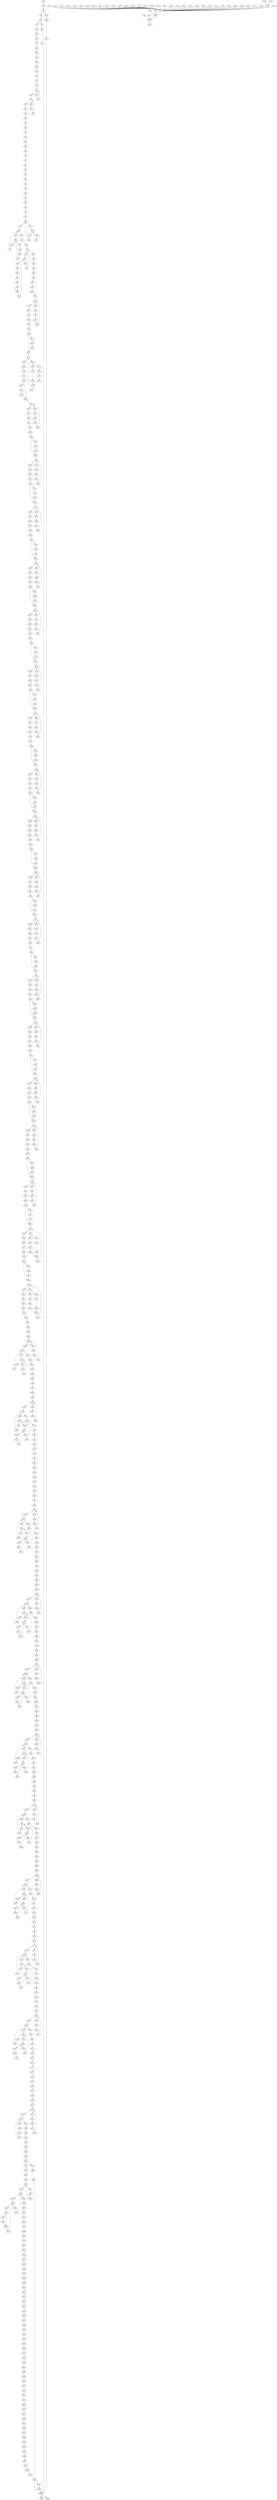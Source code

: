 digraph cfg {
v0 [label = "bb0"];
v1 [label = "bb1"];
v2 [label = "bb2"];
v3 [label = "bb3"];
v4 [label = "bb4"];
v5 [label = "bb5"];
v6 [label = "bb6"];
v7 [label = "bb7"];
v8 [label = "bb8"];
v9 [label = "bb9"];
v10 [label = "bb10"];
v11 [label = "bb11"];
v12 [label = "bb12"];
v13 [label = "bb13"];
v14 [label = "bb14"];
v15 [label = "bb15"];
v16 [label = "bb16"];
v17 [label = "bb17"];
v18 [label = "bb18"];
v19 [label = "bb19"];
v20 [label = "bb20"];
v21 [label = "bb21"];
v22 [label = "bb22"];
v23 [label = "bb23"];
v24 [label = "bb24"];
v25 [label = "bb25"];
v26 [label = "bb26"];
v27 [label = "bb27"];
v28 [label = "bb28"];
v29 [label = "bb29"];
v30 [label = "bb30"];
v31 [label = "bb31"];
v32 [label = "bb32"];
v33 [label = "bb33"];
v34 [label = "bb34"];
v35 [label = "bb35"];
v36 [label = "bb36"];
v37 [label = "bb37"];
v38 [label = "bb38"];
v39 [label = "bb39"];
v40 [label = "bb40"];
v41 [label = "bb41"];
v42 [label = "bb42"];
v43 [label = "bb43"];
v44 [label = "bb44"];
v45 [label = "bb45"];
v46 [label = "bb46"];
v47 [label = "bb47"];
v48 [label = "bb48"];
v49 [label = "bb49"];
v50 [label = "bb50"];
v51 [label = "bb51"];
v52 [label = "bb52"];
v53 [label = "bb53"];
v54 [label = "bb54"];
v55 [label = "bb55"];
v56 [label = "bb56"];
v57 [label = "bb57"];
v58 [label = "bb58"];
v59 [label = "bb59"];
v60 [label = "bb60"];
v61 [label = "bb61"];
v62 [label = "bb62"];
v63 [label = "bb63"];
v64 [label = "bb64"];
v65 [label = "bb65"];
v66 [label = "bb66"];
v67 [label = "bb67"];
v68 [label = "bb68"];
v69 [label = "bb69"];
v70 [label = "bb70"];
v71 [label = "bb71"];
v72 [label = "bb72"];
v73 [label = "bb73"];
v74 [label = "bb74"];
v75 [label = "bb75"];
v76 [label = "bb76"];
v77 [label = "bb77"];
v78 [label = "bb78"];
v79 [label = "bb79"];
v80 [label = "bb80"];
v81 [label = "bb81"];
v82 [label = "bb82"];
v83 [label = "bb83"];
v84 [label = "bb84"];
v85 [label = "bb85"];
v86 [label = "bb86"];
v87 [label = "bb87"];
v88 [label = "bb88"];
v89 [label = "bb89"];
v90 [label = "bb90"];
v91 [label = "bb91"];
v92 [label = "bb92"];
v93 [label = "bb93"];
v94 [label = "bb94"];
v95 [label = "bb95"];
v96 [label = "bb96"];
v97 [label = "bb97"];
v98 [label = "bb98"];
v99 [label = "bb99"];
v100 [label = "bb100"];
v101 [label = "bb101"];
v102 [label = "bb102"];
v103 [label = "bb103"];
v104 [label = "bb104"];
v105 [label = "bb105"];
v106 [label = "bb106"];
v107 [label = "bb107"];
v108 [label = "bb108"];
v109 [label = "bb109"];
v110 [label = "bb110"];
v111 [label = "bb111"];
v112 [label = "bb112"];
v113 [label = "bb113"];
v114 [label = "bb114"];
v115 [label = "bb115"];
v116 [label = "bb116"];
v117 [label = "bb117"];
v118 [label = "bb118"];
v119 [label = "bb119"];
v120 [label = "bb120"];
v121 [label = "bb121"];
v122 [label = "bb122"];
v123 [label = "bb123"];
v124 [label = "bb124"];
v125 [label = "bb125"];
v126 [label = "bb126"];
v127 [label = "bb127"];
v128 [label = "bb128"];
v129 [label = "bb129"];
v130 [label = "bb130"];
v131 [label = "bb131"];
v132 [label = "bb132"];
v133 [label = "bb133"];
v134 [label = "bb134"];
v135 [label = "bb135"];
v136 [label = "bb136"];
v137 [label = "bb137"];
v138 [label = "bb138"];
v139 [label = "bb139"];
v140 [label = "bb140"];
v141 [label = "bb141"];
v142 [label = "bb142"];
v143 [label = "bb143"];
v144 [label = "bb144"];
v145 [label = "bb145"];
v146 [label = "bb146"];
v147 [label = "bb147"];
v148 [label = "bb148"];
v149 [label = "bb149"];
v150 [label = "bb150"];
v151 [label = "bb151"];
v152 [label = "bb152"];
v153 [label = "bb153"];
v154 [label = "bb154"];
v155 [label = "bb155"];
v156 [label = "bb156"];
v157 [label = "bb157"];
v158 [label = "bb158"];
v159 [label = "bb159"];
v160 [label = "bb160"];
v161 [label = "bb161"];
v162 [label = "bb162"];
v163 [label = "bb163"];
v164 [label = "bb164"];
v165 [label = "bb165"];
v166 [label = "bb166"];
v167 [label = "bb167"];
v168 [label = "bb168"];
v169 [label = "bb169"];
v170 [label = "bb170"];
v171 [label = "bb171"];
v172 [label = "bb172"];
v173 [label = "bb173"];
v174 [label = "bb174"];
v175 [label = "bb175"];
v176 [label = "bb176"];
v177 [label = "bb177"];
v178 [label = "bb178"];
v179 [label = "bb179"];
v180 [label = "bb180"];
v181 [label = "bb181"];
v182 [label = "bb182"];
v183 [label = "bb183"];
v184 [label = "bb184"];
v185 [label = "bb185"];
v186 [label = "bb186"];
v187 [label = "bb187"];
v188 [label = "bb188"];
v189 [label = "bb189"];
v190 [label = "bb190"];
v191 [label = "bb191"];
v192 [label = "bb192"];
v193 [label = "bb193"];
v194 [label = "bb194"];
v195 [label = "bb195"];
v196 [label = "bb196"];
v197 [label = "bb197"];
v198 [label = "bb198"];
v199 [label = "bb199"];
v200 [label = "bb200"];
v201 [label = "bb201"];
v202 [label = "bb202"];
v203 [label = "bb203"];
v204 [label = "bb204"];
v205 [label = "bb205"];
v206 [label = "bb206"];
v207 [label = "bb207"];
v208 [label = "bb208"];
v209 [label = "bb209"];
v210 [label = "bb210"];
v211 [label = "bb211"];
v212 [label = "bb212"];
v213 [label = "bb213"];
v214 [label = "bb214"];
v215 [label = "bb215"];
v216 [label = "bb216"];
v217 [label = "bb217"];
v218 [label = "bb218"];
v219 [label = "bb219"];
v220 [label = "bb220"];
v221 [label = "bb221"];
v222 [label = "bb222"];
v223 [label = "bb223"];
v224 [label = "bb224"];
v225 [label = "bb225"];
v226 [label = "bb226"];
v227 [label = "bb227"];
v228 [label = "bb228"];
v229 [label = "bb229"];
v230 [label = "bb230"];
v231 [label = "bb231"];
v232 [label = "bb232"];
v233 [label = "bb233"];
v234 [label = "bb234"];
v235 [label = "bb235"];
v236 [label = "bb236"];
v237 [label = "bb237"];
v238 [label = "bb238"];
v239 [label = "bb239"];
v240 [label = "bb240"];
v241 [label = "bb241"];
v242 [label = "bb242"];
v243 [label = "bb243"];
v244 [label = "bb244"];
v245 [label = "bb245"];
v246 [label = "bb246"];
v247 [label = "bb247"];
v248 [label = "bb248"];
v249 [label = "bb249"];
v250 [label = "bb250"];
v251 [label = "bb251"];
v252 [label = "bb252"];
v253 [label = "bb253"];
v254 [label = "bb254"];
v255 [label = "bb255"];
v256 [label = "bb256"];
v257 [label = "bb257"];
v258 [label = "bb258"];
v259 [label = "bb259"];
v260 [label = "bb260"];
v261 [label = "bb261"];
v262 [label = "bb262"];
v263 [label = "bb263"];
v264 [label = "bb264"];
v265 [label = "bb265"];
v266 [label = "bb266"];
v267 [label = "bb267"];
v268 [label = "bb268"];
v269 [label = "bb269"];
v270 [label = "bb270"];
v271 [label = "bb271"];
v272 [label = "bb272"];
v273 [label = "bb273"];
v274 [label = "bb274"];
v275 [label = "bb275"];
v276 [label = "bb276"];
v277 [label = "bb277"];
v278 [label = "bb278"];
v279 [label = "bb279"];
v280 [label = "bb280"];
v281 [label = "bb281"];
v282 [label = "bb282"];
v283 [label = "bb283"];
v284 [label = "bb284"];
v285 [label = "bb285"];
v286 [label = "bb286"];
v287 [label = "bb287"];
v288 [label = "bb288"];
v289 [label = "bb289"];
v290 [label = "bb290"];
v291 [label = "bb291"];
v292 [label = "bb292"];
v293 [label = "bb293"];
v294 [label = "bb294"];
v295 [label = "bb295"];
v296 [label = "bb296"];
v297 [label = "bb297"];
v298 [label = "bb298"];
v299 [label = "bb299"];
v300 [label = "bb300"];
v301 [label = "bb301"];
v302 [label = "bb302"];
v303 [label = "bb303"];
v304 [label = "bb304"];
v305 [label = "bb305"];
v306 [label = "bb306"];
v307 [label = "bb307"];
v308 [label = "bb308"];
v309 [label = "bb309"];
v310 [label = "bb310"];
v311 [label = "bb311"];
v312 [label = "bb312"];
v313 [label = "bb313"];
v314 [label = "bb314"];
v315 [label = "bb315"];
v316 [label = "bb316"];
v317 [label = "bb317"];
v318 [label = "bb318"];
v319 [label = "bb319"];
v320 [label = "bb320"];
v321 [label = "bb321"];
v322 [label = "bb322"];
v323 [label = "bb323"];
v324 [label = "bb324"];
v325 [label = "bb325"];
v326 [label = "bb326"];
v327 [label = "bb327"];
v328 [label = "bb328"];
v329 [label = "bb329"];
v330 [label = "bb330"];
v331 [label = "bb331"];
v332 [label = "bb332"];
v333 [label = "bb333"];
v334 [label = "bb334"];
v335 [label = "bb335"];
v336 [label = "bb336"];
v337 [label = "bb337"];
v338 [label = "bb338"];
v339 [label = "bb339"];
v340 [label = "bb340"];
v341 [label = "bb341"];
v342 [label = "bb342"];
v343 [label = "bb343"];
v344 [label = "bb344"];
v345 [label = "bb345"];
v346 [label = "bb346"];
v347 [label = "bb347"];
v348 [label = "bb348"];
v349 [label = "bb349"];
v350 [label = "bb350"];
v351 [label = "bb351"];
v352 [label = "bb352"];
v353 [label = "bb353"];
v354 [label = "bb354"];
v355 [label = "bb355"];
v356 [label = "bb356"];
v357 [label = "bb357"];
v358 [label = "bb358"];
v359 [label = "bb359"];
v360 [label = "bb360"];
v361 [label = "bb361"];
v362 [label = "bb362"];
v363 [label = "bb363"];
v364 [label = "bb364"];
v365 [label = "bb365"];
v366 [label = "bb366"];
v367 [label = "bb367"];
v368 [label = "bb368"];
v369 [label = "bb369"];
v370 [label = "bb370"];
v371 [label = "bb371"];
v372 [label = "bb372"];
v373 [label = "bb373"];
v374 [label = "bb374"];
v375 [label = "bb375"];
v376 [label = "bb376"];
v377 [label = "bb377"];
v378 [label = "bb378"];
v379 [label = "bb379"];
v380 [label = "bb380"];
v381 [label = "bb381"];
v382 [label = "bb382"];
v383 [label = "bb383"];
v384 [label = "bb384"];
v385 [label = "bb385"];
v386 [label = "bb386"];
v387 [label = "bb387"];
v388 [label = "bb388"];
v389 [label = "bb389"];
v390 [label = "bb390"];
v391 [label = "bb391"];
v392 [label = "bb392"];
v393 [label = "bb393"];
v394 [label = "bb394"];
v395 [label = "bb395"];
v396 [label = "bb396"];
v397 [label = "bb397"];
v398 [label = "bb398"];
v399 [label = "bb399"];
v400 [label = "bb400"];
v401 [label = "bb401"];
v402 [label = "bb402"];
v403 [label = "bb403"];
v404 [label = "bb404"];
v405 [label = "bb405"];
v406 [label = "bb406"];
v407 [label = "bb407"];
v408 [label = "bb408"];
v409 [label = "bb409"];
v410 [label = "bb410"];
v411 [label = "bb411"];
v412 [label = "bb412"];
v413 [label = "bb413"];
v414 [label = "bb414"];
v415 [label = "bb415"];
v416 [label = "bb416"];
v417 [label = "bb417"];
v418 [label = "bb418"];
v419 [label = "bb419"];
v420 [label = "bb420"];
v421 [label = "bb421"];
v422 [label = "bb422"];
v423 [label = "bb423"];
v424 [label = "bb424"];
v425 [label = "bb425"];
v426 [label = "bb426"];
v427 [label = "bb427"];
v428 [label = "bb428"];
v429 [label = "bb429"];
v430 [label = "bb430"];
v431 [label = "bb431"];
v432 [label = "bb432"];
v433 [label = "bb433"];
v434 [label = "bb434"];
v435 [label = "bb435"];
v436 [label = "bb436"];
v437 [label = "bb437"];
v438 [label = "bb438"];
v439 [label = "bb439"];
v440 [label = "bb440"];
v441 [label = "bb441"];
v442 [label = "bb442"];
v443 [label = "bb443"];
v444 [label = "bb444"];
v445 [label = "bb445"];
v446 [label = "bb446"];
v447 [label = "bb447"];
v448 [label = "bb448"];
v449 [label = "bb449"];
v450 [label = "bb450"];
v451 [label = "bb451"];
v452 [label = "bb452"];
v453 [label = "bb453"];
v454 [label = "bb454"];
v455 [label = "bb455"];
v456 [label = "bb456"];
v457 [label = "bb457"];
v458 [label = "bb458"];
v459 [label = "bb459"];
v460 [label = "bb460"];
v461 [label = "bb461"];
v462 [label = "bb462"];
v463 [label = "bb463"];
v464 [label = "bb464"];
v465 [label = "bb465"];
v466 [label = "bb466"];
v467 [label = "bb467"];
v468 [label = "bb468"];
v469 [label = "bb469"];
v470 [label = "bb470"];
v471 [label = "bb471"];
v472 [label = "bb472"];
v473 [label = "bb473"];
v474 [label = "bb474"];
v475 [label = "bb475"];
v476 [label = "bb476"];
v477 [label = "bb477"];
v478 [label = "bb478"];
v479 [label = "bb479"];
v480 [label = "bb480"];
v481 [label = "bb481"];
v482 [label = "bb482"];
v483 [label = "bb483"];
v484 [label = "bb484"];
v485 [label = "bb485"];
v486 [label = "bb486"];
v487 [label = "bb487"];
v488 [label = "bb488"];
v489 [label = "bb489"];
v490 [label = "bb490"];
v491 [label = "bb491"];
v492 [label = "bb492"];
v493 [label = "bb493"];
v494 [label = "bb494"];
v495 [label = "bb495"];
v496 [label = "bb496"];
v497 [label = "bb497"];
v498 [label = "bb498"];
v499 [label = "bb499"];
v500 [label = "bb500"];
v501 [label = "bb501"];
v502 [label = "bb502"];
v503 [label = "bb503"];
v504 [label = "bb504"];
v505 [label = "bb505"];
v506 [label = "bb506"];
v507 [label = "bb507"];
v508 [label = "bb508"];
v509 [label = "bb509"];
v510 [label = "bb510"];
v511 [label = "bb511"];
v512 [label = "bb512"];
v513 [label = "bb513"];
v514 [label = "bb514"];
v515 [label = "bb515"];
v516 [label = "bb516"];
v517 [label = "bb517"];
v518 [label = "bb518"];
v519 [label = "bb519"];
v520 [label = "bb520"];
v521 [label = "bb521"];
v522 [label = "bb522"];
v523 [label = "bb523"];
v524 [label = "bb524"];
v525 [label = "bb525"];
v526 [label = "bb526"];
v527 [label = "bb527"];
v528 [label = "bb528"];
v529 [label = "bb529"];
v530 [label = "bb530"];
v531 [label = "bb531"];
v532 [label = "bb532"];
v533 [label = "bb533"];
v534 [label = "bb534"];
v535 [label = "bb535"];
v536 [label = "bb536"];
v537 [label = "bb537"];
v538 [label = "bb538"];
v539 [label = "bb539"];
v540 [label = "bb540"];
v541 [label = "bb541"];
v542 [label = "bb542"];
v543 [label = "bb543"];
v544 [label = "bb544"];
v545 [label = "bb545"];
v546 [label = "bb546"];
v547 [label = "bb547"];
v548 [label = "bb548"];
v549 [label = "bb549"];
v550 [label = "bb550"];
v551 [label = "bb551"];
v552 [label = "bb552"];
v553 [label = "bb553"];
v554 [label = "bb554"];
v555 [label = "bb555"];
v556 [label = "bb556"];
v557 [label = "bb557"];
v558 [label = "bb558"];
v559 [label = "bb559"];
v560 [label = "bb560"];
v561 [label = "bb561"];
v562 [label = "bb562"];
v563 [label = "bb563"];
v564 [label = "bb564"];
v565 [label = "bb565"];
v566 [label = "bb566"];
v567 [label = "bb567"];
v568 [label = "bb568"];
v569 [label = "bb569"];
v570 [label = "bb570"];
v571 [label = "bb571"];
v572 [label = "bb572"];
v573 [label = "bb573"];
v574 [label = "bb574"];
v575 [label = "bb575"];
v576 [label = "bb576"];
v577 [label = "bb577"];
v578 [label = "bb578"];
v579 [label = "bb579"];
v580 [label = "bb580"];
v581 [label = "bb581"];
v582 [label = "bb582"];
v583 [label = "bb583"];
v584 [label = "bb584"];
v585 [label = "bb585"];
v586 [label = "bb586"];
v587 [label = "bb587"];
v588 [label = "bb588"];
v589 [label = "bb589"];
v590 [label = "bb590"];
v591 [label = "bb591"];
v592 [label = "bb592"];
v593 [label = "bb593"];
v594 [label = "bb594"];
v595 [label = "bb595"];
v596 [label = "bb596"];
v597 [label = "bb597"];
v598 [label = "bb598"];
v599 [label = "bb599"];
v600 [label = "bb600"];
v601 [label = "bb601"];
v602 [label = "bb602"];
v603 [label = "bb603"];
v604 [label = "bb604"];
v605 [label = "bb605"];
v606 [label = "bb606"];
v607 [label = "bb607"];
v608 [label = "bb608"];
v609 [label = "bb609"];
v610 [label = "bb610"];
v611 [label = "bb611"];
v612 [label = "bb612"];
v613 [label = "bb613"];
v614 [label = "bb614"];
v615 [label = "bb615"];
v616 [label = "bb616"];
v617 [label = "bb617"];
v618 [label = "bb618"];
v619 [label = "bb619"];
v620 [label = "bb620"];
v621 [label = "bb621"];
v622 [label = "bb622"];
v623 [label = "bb623"];
v624 [label = "bb624"];
v625 [label = "bb625"];
v626 [label = "bb626"];
v627 [label = "bb627"];
v628 [label = "bb628"];
v629 [label = "bb629"];
v630 [label = "bb630"];
v631 [label = "bb631"];
v632 [label = "bb632"];
v633 [label = "bb633"];
v634 [label = "bb634"];
v635 [label = "bb635"];
v636 [label = "bb636"];
v637 [label = "bb637"];
v638 [label = "bb638"];
v639 [label = "bb639"];
v640 [label = "bb640"];
v641 [label = "bb641"];
v642 [label = "bb642"];
v643 [label = "bb643"];
v644 [label = "bb644"];
v645 [label = "bb645"];
v646 [label = "bb646"];
v647 [label = "bb647"];
v648 [label = "bb648"];
v649 [label = "bb649"];
v650 [label = "bb650"];
v651 [label = "bb651"];
v652 [label = "bb652"];
v653 [label = "bb653"];
v654 [label = "bb654"];
v655 [label = "bb655"];
v656 [label = "bb656"];
v657 [label = "bb657"];
v658 [label = "bb658"];
v659 [label = "bb659"];
v660 [label = "bb660"];
v661 [label = "bb661"];
v662 [label = "bb662"];
v663 [label = "bb663"];
v664 [label = "bb664"];
v665 [label = "bb665"];
v666 [label = "bb666"];
v667 [label = "bb667"];
v668 [label = "bb668"];
v669 [label = "bb669"];
v670 [label = "bb670"];
v671 [label = "bb671"];
v672 [label = "bb672"];
v673 [label = "bb673"];
v674 [label = "bb674"];
v675 [label = "bb675"];
v676 [label = "bb676"];
v677 [label = "bb677"];
v678 [label = "bb678"];
v679 [label = "bb679"];
v680 [label = "bb680"];
v681 [label = "bb681"];
v682 [label = "bb682"];
v683 [label = "bb683"];
v684 [label = "bb684"];
v685 [label = "bb685"];
v686 [label = "bb686"];
v687 [label = "bb687"];
v688 [label = "bb688"];
v689 [label = "bb689"];
v690 [label = "bb690"];
v691 [label = "bb691"];
v692 [label = "bb692"];
v693 [label = "bb693"];
v694 [label = "bb694"];
v695 [label = "bb695"];
v696 [label = "bb696"];
v697 [label = "bb697"];
v698 [label = "bb698"];
v699 [label = "bb699"];
v700 [label = "bb700"];
v701 [label = "bb701"];
v702 [label = "bb702"];
v703 [label = "bb703"];
v704 [label = "bb704"];
v705 [label = "bb705"];
v706 [label = "bb706"];
v707 [label = "bb707"];
v708 [label = "bb708"];
v709 [label = "bb709"];
v710 [label = "bb710"];
v711 [label = "bb711"];
v712 [label = "bb712"];
v713 [label = "bb713"];
v714 [label = "bb714"];
v715 [label = "bb715"];
v716 [label = "bb716"];
v717 [label = "bb717"];
v718 [label = "bb718"];
v719 [label = "bb719"];
v720 [label = "bb720"];
v721 [label = "bb721"];
v722 [label = "bb722"];
v723 [label = "bb723"];
v724 [label = "bb724"];
v725 [label = "bb725"];
v726 [label = "bb726"];
v727 [label = "bb727"];
v728 [label = "bb728"];
v729 [label = "bb729"];
v730 [label = "bb730"];
v731 [label = "bb731"];
v732 [label = "bb732"];
v733 [label = "bb733"];
v734 [label = "bb734"];
v735 [label = "bb735"];
v736 [label = "bb736"];
v737 [label = "bb737"];
v738 [label = "bb738"];
v739 [label = "bb739"];
v740 [label = "bb740"];
v741 [label = "bb741"];
v742 [label = "bb742"];
v743 [label = "bb743"];
v744 [label = "bb744"];
v745 [label = "bb745"];
v746 [label = "bb746"];
v747 [label = "bb747"];
v748 [label = "bb748"];
v749 [label = "bb749"];
v750 [label = "bb750"];
v751 [label = "bb751"];
v752 [label = "bb752"];
v753 [label = "bb753"];
v754 [label = "bb754"];
v755 [label = "bb755"];
v756 [label = "bb756"];
v757 [label = "bb757"];
v758 [label = "bb758"];
v759 [label = "bb759"];
v760 [label = "bb760"];
v761 [label = "bb761"];
v762 [label = "bb762"];
v763 [label = "bb763"];
v764 [label = "bb764"];
v765 [label = "bb765"];
v766 [label = "bb766"];
v767 [label = "bb767"];
v768 [label = "bb768"];
v769 [label = "bb769"];
v770 [label = "bb770"];
v771 [label = "bb771"];
v772 [label = "bb772"];
v773 [label = "bb773"];
v774 [label = "bb774"];
v775 [label = "bb775"];
v776 [label = "bb776"];
v777 [label = "bb777"];
v778 [label = "bb778"];
v779 [label = "bb779"];
v780 [label = "bb780"];
v781 [label = "bb781"];
v782 [label = "bb782"];
v783 [label = "bb783"];
v784 [label = "bb784"];
v785 [label = "bb785"];
v786 [label = "bb786"];
v787 [label = "bb787"];
v788 [label = "bb788"];
v789 [label = "bb789"];
v790 [label = "bb790"];
v791 [label = "bb791"];
v792 [label = "bb792"];
v793 [label = "bb793"];
v794 [label = "bb794"];
v795 [label = "bb795"];
v796 [label = "bb796"];
v797 [label = "bb797"];
v798 [label = "bb798"];
v799 [label = "bb799"];
v800 [label = "bb800"];
v801 [label = "bb801"];
v802 [label = "bb802"];
v803 [label = "bb803"];
v804 [label = "bb804"];
v805 [label = "bb805"];
v806 [label = "bb806"];
v807 [label = "bb807"];
v808 [label = "bb808"];
v809 [label = "bb809"];
v810 [label = "bb810"];
v811 [label = "bb811"];
v812 [label = "bb812"];
v813 [label = "bb813"];
v814 [label = "bb814"];
v815 [label = "bb815"];
v816 [label = "bb816"];
v817 [label = "bb817"];
v818 [label = "bb818"];
v819 [label = "bb819"];
v820 [label = "bb820"];
v821 [label = "bb821"];
v822 [label = "bb822"];
v823 [label = "bb823"];
v824 [label = "bb824"];
v825 [label = "bb825"];
v826 [label = "bb826"];
v827 [label = "bb827"];
v828 [label = "bb828"];
v829 [label = "bb829"];
v830 [label = "bb830"];
v831 [label = "bb831"];
v832 [label = "bb832"];
v833 [label = "bb833"];
v834 [label = "bb834"];
v835 [label = "bb835"];
v836 [label = "bb836"];
v837 [label = "bb837"];
v838 [label = "bb838"];
v839 [label = "bb839"];
v840 [label = "bb840"];
v841 [label = "bb841"];
v842 [label = "bb842"];
v843 [label = "bb843"];
v844 [label = "bb844"];
v845 [label = "bb845"];
v846 [label = "bb846"];
v847 [label = "bb847"];
v848 [label = "bb848"];
v849 [label = "bb849"];
v850 [label = "bb850"];
v851 [label = "bb851"];
v852 [label = "bb852"];
v853 [label = "bb853"];
v854 [label = "bb854"];
v855 [label = "bb855"];
v856 [label = "bb856"];
v857 [label = "bb857"];
v858 [label = "bb858"];
v859 [label = "bb859"];
v860 [label = "bb860"];
v861 [label = "bb861"];
v862 [label = "bb862"];
v863 [label = "bb863"];
v864 [label = "bb864"];
v865 [label = "bb865"];
v866 [label = "bb866"];
v867 [label = "bb867"];
v868 [label = "bb868"];
v869 [label = "bb869"];
v870 [label = "bb870"];
v871 [label = "bb871"];
v872 [label = "bb872"];
v873 [label = "bb873"];
v874 [label = "bb874"];
v875 [label = "bb875"];
v876 [label = "bb876"];
v877 [label = "bb877"];
v878 [label = "bb878"];
v879 [label = "bb879"];
v880 [label = "bb880"];
v881 [label = "bb881"];
v882 [label = "bb882"];
v883 [label = "bb883"];
v884 [label = "bb884"];
v885 [label = "bb885"];
v886 [label = "bb886"];
v887 [label = "bb887"];
v888 [label = "bb888"];
v889 [label = "bb889"];
v890 [label = "bb890"];
v891 [label = "bb891"];
v892 [label = "bb892"];
v893 [label = "bb893"];
v894 [label = "bb894"];
v895 [label = "bb895"];
v896 [label = "bb896"];
v897 [label = "bb897"];
v898 [label = "bb898"];
v899 [label = "bb899"];
v900 [label = "bb900"];
v901 [label = "bb901"];
v902 [label = "bb902"];
v903 [label = "bb903"];
v0 -> v1;
v1 -> v2;
v2 -> v3;
v2 -> v895;
v3 -> v4;
v4 -> v5;
v4 -> v9;
v5 -> v6;
v6 -> v7;
v7 -> v899;
v8 -> v901;
v9 -> v10;
v10 -> v11;
v11 -> v12;
v12 -> v13;
v13 -> v14;
v14 -> v15;
v15 -> v16;
v16 -> v17;
v17 -> v18;
v18 -> v19;
v19 -> v20;
v20 -> v21;
v21 -> v22;
v22 -> v23;
v23 -> v24;
v23 -> v26;
v24 -> v25;
v25 -> v23;
v26 -> v27;
v27 -> v28;
v27 -> v31;
v28 -> v29;
v29 -> v30;
v30 -> v27;
v31 -> v32;
v32 -> v33;
v33 -> v34;
v34 -> v35;
v35 -> v36;
v36 -> v37;
v37 -> v38;
v38 -> v39;
v39 -> v40;
v40 -> v41;
v41 -> v42;
v42 -> v43;
v43 -> v44;
v44 -> v45;
v45 -> v46;
v46 -> v47;
v47 -> v48;
v48 -> v49;
v49 -> v50;
v50 -> v51;
v51 -> v52;
v52 -> v53;
v53 -> v54;
v54 -> v55;
v55 -> v56;
v56 -> v57;
v56 -> v63;
v57 -> v58;
v58 -> v59;
v58 -> v61;
v59 -> v60;
v60 -> v58;
v61 -> v62;
v62 -> v56;
v63 -> v64;
v64 -> v65;
v64 -> v74;
v65 -> v66;
v66 -> v67;
v66 -> v72;
v67 -> v68;
v68 -> v69;
v69 -> v70;
v70 -> v66;
v71 -> v901;
v72 -> v73;
v73 -> v64;
v74 -> v75;
v75 -> v76;
v76 -> v77;
v77 -> v78;
v77 -> v92;
v78 -> v79;
v79 -> v80;
v79 -> v90;
v80 -> v81;
v81 -> v82;
v82 -> v83;
v83 -> v84;
v83 -> v88;
v84 -> v85;
v85 -> v88;
v86 -> v894;
v87 -> v894;
v88 -> v89;
v89 -> v79;
v90 -> v91;
v91 -> v77;
v92 -> v93;
v93 -> v94;
v94 -> v95;
v95 -> v96;
v96 -> v97;
v97 -> v102;
v97 -> v98;
v98 -> v99;
v99 -> v100;
v100 -> v102;
v101 -> v893;
v102 -> v103;
v103 -> v104;
v103 -> v110;
v104 -> v105;
v105 -> v106;
v106 -> v107;
v107 -> v108;
v108 -> v103;
v109 -> v893;
v110 -> v111;
v111 -> v112;
v112 -> v113;
v113 -> v114;
v114 -> v115;
v115 -> v116;
v116 -> v120;
v116 -> v117;
v117 -> v118;
v118 -> v119;
v119 -> v120;
v120 -> v121;
v121 -> v122;
v121 -> v134;
v122 -> v123;
v122 -> v128;
v123 -> v124;
v124 -> v125;
v125 -> v126;
v126 -> v132;
v127 -> v893;
v128 -> v129;
v129 -> v130;
v130 -> v132;
v131 -> v893;
v132 -> v133;
v133 -> v121;
v134 -> v135;
v135 -> v136;
v136 -> v137;
v137 -> v138;
v138 -> v142;
v138 -> v139;
v139 -> v140;
v140 -> v141;
v141 -> v142;
v142 -> v143;
v143 -> v144;
v143 -> v150;
v144 -> v145;
v145 -> v146;
v146 -> v147;
v147 -> v148;
v148 -> v143;
v149 -> v893;
v150 -> v151;
v151 -> v152;
v152 -> v153;
v153 -> v154;
v154 -> v155;
v155 -> v156;
v156 -> v160;
v156 -> v157;
v157 -> v158;
v158 -> v159;
v159 -> v160;
v160 -> v161;
v161 -> v162;
v161 -> v168;
v162 -> v163;
v163 -> v164;
v164 -> v165;
v165 -> v166;
v166 -> v161;
v167 -> v893;
v168 -> v169;
v169 -> v170;
v170 -> v171;
v171 -> v172;
v172 -> v176;
v172 -> v173;
v173 -> v174;
v174 -> v175;
v175 -> v176;
v176 -> v177;
v177 -> v178;
v177 -> v184;
v178 -> v179;
v179 -> v180;
v180 -> v181;
v181 -> v182;
v182 -> v177;
v183 -> v893;
v184 -> v185;
v185 -> v186;
v186 -> v187;
v187 -> v188;
v188 -> v189;
v189 -> v190;
v190 -> v194;
v190 -> v191;
v191 -> v192;
v192 -> v193;
v193 -> v194;
v194 -> v195;
v195 -> v196;
v195 -> v202;
v196 -> v197;
v197 -> v198;
v198 -> v199;
v199 -> v200;
v200 -> v195;
v201 -> v893;
v202 -> v203;
v203 -> v204;
v204 -> v205;
v205 -> v206;
v206 -> v210;
v206 -> v207;
v207 -> v208;
v208 -> v209;
v209 -> v210;
v210 -> v211;
v211 -> v212;
v211 -> v218;
v212 -> v213;
v213 -> v214;
v214 -> v215;
v215 -> v216;
v216 -> v211;
v217 -> v893;
v218 -> v219;
v219 -> v220;
v220 -> v221;
v221 -> v222;
v222 -> v223;
v223 -> v224;
v224 -> v228;
v224 -> v225;
v225 -> v226;
v226 -> v227;
v227 -> v228;
v228 -> v229;
v229 -> v230;
v229 -> v236;
v230 -> v231;
v231 -> v232;
v232 -> v233;
v233 -> v234;
v234 -> v229;
v235 -> v893;
v236 -> v237;
v237 -> v238;
v238 -> v239;
v239 -> v240;
v240 -> v244;
v240 -> v241;
v241 -> v242;
v242 -> v243;
v243 -> v244;
v244 -> v245;
v245 -> v246;
v245 -> v252;
v246 -> v247;
v247 -> v248;
v248 -> v249;
v249 -> v250;
v250 -> v245;
v251 -> v893;
v252 -> v253;
v253 -> v254;
v254 -> v255;
v255 -> v256;
v256 -> v257;
v257 -> v258;
v258 -> v262;
v258 -> v259;
v259 -> v260;
v260 -> v261;
v261 -> v262;
v262 -> v263;
v263 -> v264;
v263 -> v270;
v264 -> v265;
v265 -> v266;
v266 -> v267;
v267 -> v268;
v268 -> v263;
v269 -> v893;
v270 -> v271;
v271 -> v272;
v272 -> v273;
v273 -> v274;
v274 -> v278;
v274 -> v275;
v275 -> v276;
v276 -> v277;
v277 -> v278;
v278 -> v279;
v279 -> v280;
v279 -> v286;
v280 -> v281;
v281 -> v282;
v282 -> v283;
v283 -> v284;
v284 -> v279;
v285 -> v893;
v286 -> v287;
v287 -> v288;
v288 -> v289;
v289 -> v290;
v290 -> v291;
v291 -> v292;
v292 -> v296;
v292 -> v293;
v293 -> v294;
v294 -> v295;
v295 -> v296;
v296 -> v297;
v297 -> v298;
v297 -> v304;
v298 -> v299;
v299 -> v300;
v300 -> v301;
v301 -> v302;
v302 -> v297;
v303 -> v893;
v304 -> v305;
v305 -> v306;
v306 -> v307;
v307 -> v308;
v308 -> v312;
v308 -> v309;
v309 -> v310;
v310 -> v311;
v311 -> v312;
v312 -> v313;
v313 -> v314;
v313 -> v320;
v314 -> v315;
v315 -> v316;
v316 -> v317;
v317 -> v318;
v318 -> v313;
v319 -> v893;
v320 -> v321;
v321 -> v322;
v322 -> v323;
v323 -> v324;
v324 -> v325;
v325 -> v326;
v326 -> v330;
v326 -> v327;
v327 -> v328;
v328 -> v329;
v329 -> v330;
v330 -> v331;
v331 -> v332;
v331 -> v338;
v332 -> v333;
v333 -> v334;
v334 -> v335;
v335 -> v336;
v336 -> v331;
v337 -> v893;
v338 -> v339;
v339 -> v340;
v340 -> v341;
v341 -> v342;
v342 -> v346;
v342 -> v343;
v343 -> v344;
v344 -> v345;
v345 -> v346;
v346 -> v347;
v347 -> v348;
v347 -> v354;
v348 -> v349;
v349 -> v350;
v350 -> v351;
v351 -> v352;
v352 -> v347;
v353 -> v893;
v354 -> v355;
v355 -> v356;
v356 -> v357;
v357 -> v358;
v358 -> v359;
v359 -> v360;
v360 -> v364;
v360 -> v361;
v361 -> v362;
v362 -> v363;
v363 -> v364;
v364 -> v365;
v365 -> v366;
v365 -> v372;
v366 -> v367;
v367 -> v368;
v368 -> v369;
v369 -> v370;
v370 -> v365;
v371 -> v893;
v372 -> v373;
v373 -> v374;
v374 -> v375;
v375 -> v376;
v376 -> v380;
v376 -> v377;
v377 -> v378;
v378 -> v379;
v379 -> v380;
v380 -> v381;
v381 -> v382;
v381 -> v388;
v382 -> v383;
v383 -> v384;
v384 -> v385;
v385 -> v386;
v386 -> v381;
v387 -> v893;
v388 -> v389;
v389 -> v390;
v390 -> v391;
v391 -> v392;
v392 -> v393;
v393 -> v394;
v394 -> v398;
v394 -> v395;
v395 -> v396;
v396 -> v397;
v397 -> v398;
v398 -> v399;
v399 -> v400;
v399 -> v406;
v400 -> v401;
v401 -> v402;
v402 -> v403;
v403 -> v404;
v404 -> v399;
v405 -> v893;
v406 -> v407;
v407 -> v408;
v408 -> v409;
v409 -> v410;
v410 -> v414;
v410 -> v411;
v411 -> v412;
v412 -> v413;
v413 -> v414;
v414 -> v415;
v415 -> v416;
v415 -> v428;
v416 -> v417;
v416 -> v422;
v417 -> v418;
v418 -> v419;
v419 -> v420;
v420 -> v426;
v421 -> v893;
v422 -> v423;
v423 -> v424;
v424 -> v426;
v425 -> v893;
v426 -> v427;
v427 -> v415;
v428 -> v429;
v429 -> v430;
v430 -> v431;
v431 -> v432;
v432 -> v433;
v433 -> v434;
v434 -> v438;
v434 -> v435;
v435 -> v436;
v436 -> v437;
v437 -> v438;
v438 -> v439;
v439 -> v440;
v439 -> v452;
v440 -> v441;
v440 -> v446;
v441 -> v442;
v442 -> v443;
v443 -> v444;
v444 -> v450;
v445 -> v893;
v446 -> v447;
v447 -> v448;
v448 -> v450;
v449 -> v893;
v450 -> v451;
v451 -> v439;
v452 -> v453;
v453 -> v454;
v454 -> v455;
v455 -> v456;
v456 -> v457;
v457 -> v458;
v458 -> v459;
v459 -> v460;
v460 -> v461;
v461 -> v462;
v462 -> v463;
v463 -> v464;
v463 -> v469;
v464 -> v465;
v465 -> v466;
v466 -> v467;
v467 -> v463;
v468 -> v893;
v469 -> v470;
v470 -> v471;
v470 -> v478;
v471 -> v472;
v472 -> v473;
v472 -> v476;
v473 -> v474;
v474 -> v475;
v475 -> v472;
v476 -> v477;
v477 -> v470;
v478 -> v479;
v479 -> v480;
v480 -> v481;
v481 -> v482;
v482 -> v483;
v483 -> v484;
v484 -> v485;
v485 -> v486;
v486 -> v487;
v487 -> v488;
v488 -> v489;
v488 -> v494;
v489 -> v490;
v490 -> v491;
v491 -> v492;
v492 -> v488;
v493 -> v893;
v494 -> v495;
v495 -> v496;
v495 -> v507;
v496 -> v497;
v497 -> v498;
v497 -> v505;
v498 -> v499;
v499 -> v500;
v499 -> v503;
v500 -> v501;
v501 -> v502;
v502 -> v499;
v503 -> v504;
v504 -> v497;
v505 -> v506;
v506 -> v495;
v507 -> v508;
v508 -> v509;
v509 -> v510;
v510 -> v511;
v511 -> v512;
v512 -> v513;
v513 -> v514;
v514 -> v515;
v515 -> v516;
v516 -> v517;
v517 -> v518;
v518 -> v519;
v519 -> v520;
v520 -> v521;
v521 -> v522;
v522 -> v523;
v523 -> v524;
v524 -> v525;
v525 -> v526;
v526 -> v527;
v527 -> v528;
v527 -> v533;
v528 -> v529;
v529 -> v530;
v530 -> v531;
v531 -> v527;
v532 -> v893;
v533 -> v534;
v534 -> v535;
v534 -> v546;
v535 -> v536;
v536 -> v537;
v536 -> v544;
v537 -> v538;
v538 -> v539;
v538 -> v542;
v539 -> v540;
v540 -> v541;
v541 -> v538;
v542 -> v543;
v543 -> v536;
v544 -> v545;
v545 -> v534;
v546 -> v547;
v547 -> v548;
v548 -> v549;
v549 -> v550;
v550 -> v551;
v551 -> v552;
v552 -> v553;
v553 -> v554;
v554 -> v555;
v555 -> v556;
v556 -> v557;
v557 -> v558;
v558 -> v559;
v559 -> v560;
v560 -> v561;
v561 -> v562;
v561 -> v567;
v562 -> v563;
v563 -> v564;
v564 -> v565;
v565 -> v561;
v566 -> v893;
v567 -> v568;
v568 -> v569;
v568 -> v580;
v569 -> v570;
v570 -> v571;
v570 -> v578;
v571 -> v572;
v572 -> v573;
v572 -> v576;
v573 -> v574;
v574 -> v575;
v575 -> v572;
v576 -> v577;
v577 -> v570;
v578 -> v579;
v579 -> v568;
v580 -> v581;
v581 -> v582;
v582 -> v583;
v583 -> v584;
v584 -> v585;
v585 -> v586;
v586 -> v587;
v587 -> v588;
v588 -> v589;
v589 -> v590;
v590 -> v591;
v591 -> v592;
v592 -> v593;
v592 -> v598;
v593 -> v594;
v594 -> v595;
v595 -> v596;
v596 -> v592;
v597 -> v893;
v598 -> v599;
v599 -> v600;
v599 -> v611;
v600 -> v601;
v601 -> v602;
v601 -> v609;
v602 -> v603;
v603 -> v604;
v603 -> v607;
v604 -> v605;
v605 -> v606;
v606 -> v603;
v607 -> v608;
v608 -> v601;
v609 -> v610;
v610 -> v599;
v611 -> v612;
v612 -> v613;
v613 -> v614;
v614 -> v615;
v615 -> v616;
v616 -> v617;
v617 -> v618;
v618 -> v619;
v619 -> v620;
v620 -> v621;
v621 -> v622;
v622 -> v623;
v623 -> v624;
v623 -> v629;
v624 -> v625;
v625 -> v626;
v626 -> v627;
v627 -> v623;
v628 -> v893;
v629 -> v630;
v630 -> v631;
v630 -> v642;
v631 -> v632;
v632 -> v633;
v632 -> v640;
v633 -> v634;
v634 -> v635;
v634 -> v638;
v635 -> v636;
v636 -> v637;
v637 -> v634;
v638 -> v639;
v639 -> v632;
v640 -> v641;
v641 -> v630;
v642 -> v643;
v643 -> v644;
v644 -> v645;
v645 -> v646;
v646 -> v647;
v647 -> v648;
v648 -> v649;
v649 -> v650;
v650 -> v651;
v651 -> v652;
v652 -> v653;
v653 -> v654;
v654 -> v655;
v654 -> v660;
v655 -> v656;
v656 -> v657;
v657 -> v658;
v658 -> v654;
v659 -> v893;
v660 -> v661;
v661 -> v662;
v661 -> v673;
v662 -> v663;
v663 -> v664;
v663 -> v671;
v664 -> v665;
v665 -> v666;
v665 -> v669;
v666 -> v667;
v667 -> v668;
v668 -> v665;
v669 -> v670;
v670 -> v663;
v671 -> v672;
v672 -> v661;
v673 -> v674;
v674 -> v675;
v675 -> v676;
v676 -> v677;
v677 -> v678;
v678 -> v679;
v679 -> v680;
v680 -> v681;
v681 -> v682;
v682 -> v683;
v683 -> v684;
v684 -> v685;
v685 -> v686;
v685 -> v691;
v686 -> v687;
v687 -> v688;
v688 -> v689;
v689 -> v685;
v690 -> v893;
v691 -> v692;
v692 -> v693;
v692 -> v704;
v693 -> v694;
v694 -> v695;
v694 -> v702;
v695 -> v696;
v696 -> v697;
v696 -> v700;
v697 -> v698;
v698 -> v699;
v699 -> v696;
v700 -> v701;
v701 -> v694;
v702 -> v703;
v703 -> v692;
v704 -> v705;
v705 -> v706;
v706 -> v707;
v707 -> v708;
v708 -> v709;
v709 -> v710;
v710 -> v711;
v711 -> v712;
v712 -> v713;
v713 -> v714;
v714 -> v715;
v715 -> v716;
v716 -> v717;
v716 -> v722;
v717 -> v718;
v718 -> v719;
v719 -> v720;
v720 -> v716;
v721 -> v893;
v722 -> v723;
v723 -> v724;
v723 -> v735;
v724 -> v725;
v725 -> v726;
v725 -> v733;
v726 -> v727;
v727 -> v728;
v727 -> v731;
v728 -> v729;
v729 -> v730;
v730 -> v727;
v731 -> v732;
v732 -> v725;
v733 -> v734;
v734 -> v723;
v735 -> v736;
v736 -> v737;
v737 -> v738;
v738 -> v739;
v739 -> v740;
v740 -> v741;
v741 -> v742;
v742 -> v743;
v743 -> v744;
v744 -> v745;
v745 -> v746;
v746 -> v747;
v747 -> v748;
v747 -> v753;
v748 -> v749;
v749 -> v750;
v750 -> v751;
v751 -> v747;
v752 -> v893;
v753 -> v754;
v754 -> v755;
v754 -> v766;
v755 -> v756;
v756 -> v757;
v756 -> v764;
v757 -> v758;
v758 -> v759;
v758 -> v762;
v759 -> v760;
v760 -> v761;
v761 -> v758;
v762 -> v763;
v763 -> v756;
v764 -> v765;
v765 -> v754;
v766 -> v767;
v767 -> v768;
v768 -> v769;
v769 -> v770;
v770 -> v771;
v771 -> v772;
v772 -> v773;
v773 -> v774;
v774 -> v775;
v775 -> v776;
v776 -> v777;
v777 -> v778;
v778 -> v779;
v779 -> v780;
v780 -> v781;
v781 -> v782;
v782 -> v783;
v783 -> v784;
v783 -> v792;
v784 -> v785;
v785 -> v786;
v786 -> v787;
v787 -> v788;
v788 -> v783;
v789 -> v791;
v790 -> v791;
v791 -> v893;
v792 -> v793;
v793 -> v794;
v793 -> v799;
v794 -> v795;
v795 -> v796;
v796 -> v797;
v797 -> v793;
v798 -> v893;
v799 -> v800;
v800 -> v801;
v801 -> v802;
v802 -> v803;
v803 -> v804;
v804 -> v805;
v805 -> v806;
v806 -> v807;
v807 -> v808;
v807 -> v811;
v808 -> v809;
v809 -> v810;
v810 -> v891;
v811 -> v812;
v812 -> v813;
v813 -> v814;
v814 -> v815;
v815 -> v816;
v815 -> v819;
v816 -> v817;
v817 -> v818;
v818 -> v815;
v819 -> v820;
v820 -> v821;
v820 -> v831;
v821 -> v822;
v822 -> v823;
v822 -> v829;
v823 -> v824;
v824 -> v825;
v824 -> v827;
v825 -> v826;
v826 -> v827;
v827 -> v828;
v828 -> v822;
v829 -> v830;
v830 -> v820;
v831 -> v832;
v832 -> v833;
v833 -> v834;
v834 -> v835;
v835 -> v836;
v836 -> v837;
v837 -> v838;
v838 -> v839;
v839 -> v840;
v840 -> v841;
v841 -> v842;
v842 -> v843;
v843 -> v844;
v844 -> v845;
v845 -> v846;
v846 -> v847;
v847 -> v848;
v848 -> v849;
v849 -> v850;
v850 -> v851;
v851 -> v852;
v852 -> v853;
v853 -> v854;
v854 -> v855;
v855 -> v856;
v856 -> v857;
v857 -> v858;
v858 -> v859;
v859 -> v860;
v860 -> v861;
v861 -> v862;
v862 -> v863;
v863 -> v864;
v864 -> v865;
v865 -> v866;
v866 -> v867;
v867 -> v868;
v868 -> v869;
v869 -> v870;
v870 -> v871;
v871 -> v872;
v872 -> v873;
v873 -> v874;
v874 -> v875;
v875 -> v876;
v876 -> v877;
v877 -> v878;
v878 -> v879;
v879 -> v880;
v880 -> v881;
v881 -> v882;
v882 -> v883;
v883 -> v884;
v884 -> v885;
v885 -> v886;
v886 -> v887;
v887 -> v888;
v888 -> v889;
v889 -> v890;
v890 -> v891;
v891 -> v899;
v891 -> v892;
v892 -> v898;
v893 -> v894;
v894 -> v901;
v895 -> v896;
v896 -> v897;
v897 -> v899;
v898 -> v899;
v899 -> v903;
v899 -> v900;
v899 -> v900;
v901 -> v902;
}
